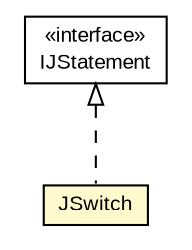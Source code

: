 #!/usr/local/bin/dot
#
# Class diagram 
# Generated by UMLGraph version 5.1 (http://www.umlgraph.org/)
#

digraph G {
	edge [fontname="arial",fontsize=10,labelfontname="arial",labelfontsize=10];
	node [fontname="arial",fontsize=10,shape=plaintext];
	nodesep=0.25;
	ranksep=0.5;
	// com.helger.jcodemodel.JSwitch
	c2069 [label=<<table title="com.helger.jcodemodel.JSwitch" border="0" cellborder="1" cellspacing="0" cellpadding="2" port="p" bgcolor="lemonChiffon" href="./JSwitch.html">
		<tr><td><table border="0" cellspacing="0" cellpadding="1">
<tr><td align="center" balign="center"> JSwitch </td></tr>
		</table></td></tr>
		</table>>, fontname="arial", fontcolor="black", fontsize=10.0];
	// com.helger.jcodemodel.IJStatement
	c2129 [label=<<table title="com.helger.jcodemodel.IJStatement" border="0" cellborder="1" cellspacing="0" cellpadding="2" port="p" href="./IJStatement.html">
		<tr><td><table border="0" cellspacing="0" cellpadding="1">
<tr><td align="center" balign="center"> &#171;interface&#187; </td></tr>
<tr><td align="center" balign="center"> IJStatement </td></tr>
		</table></td></tr>
		</table>>, fontname="arial", fontcolor="black", fontsize=10.0];
	//com.helger.jcodemodel.JSwitch implements com.helger.jcodemodel.IJStatement
	c2129:p -> c2069:p [dir=back,arrowtail=empty,style=dashed];
}

